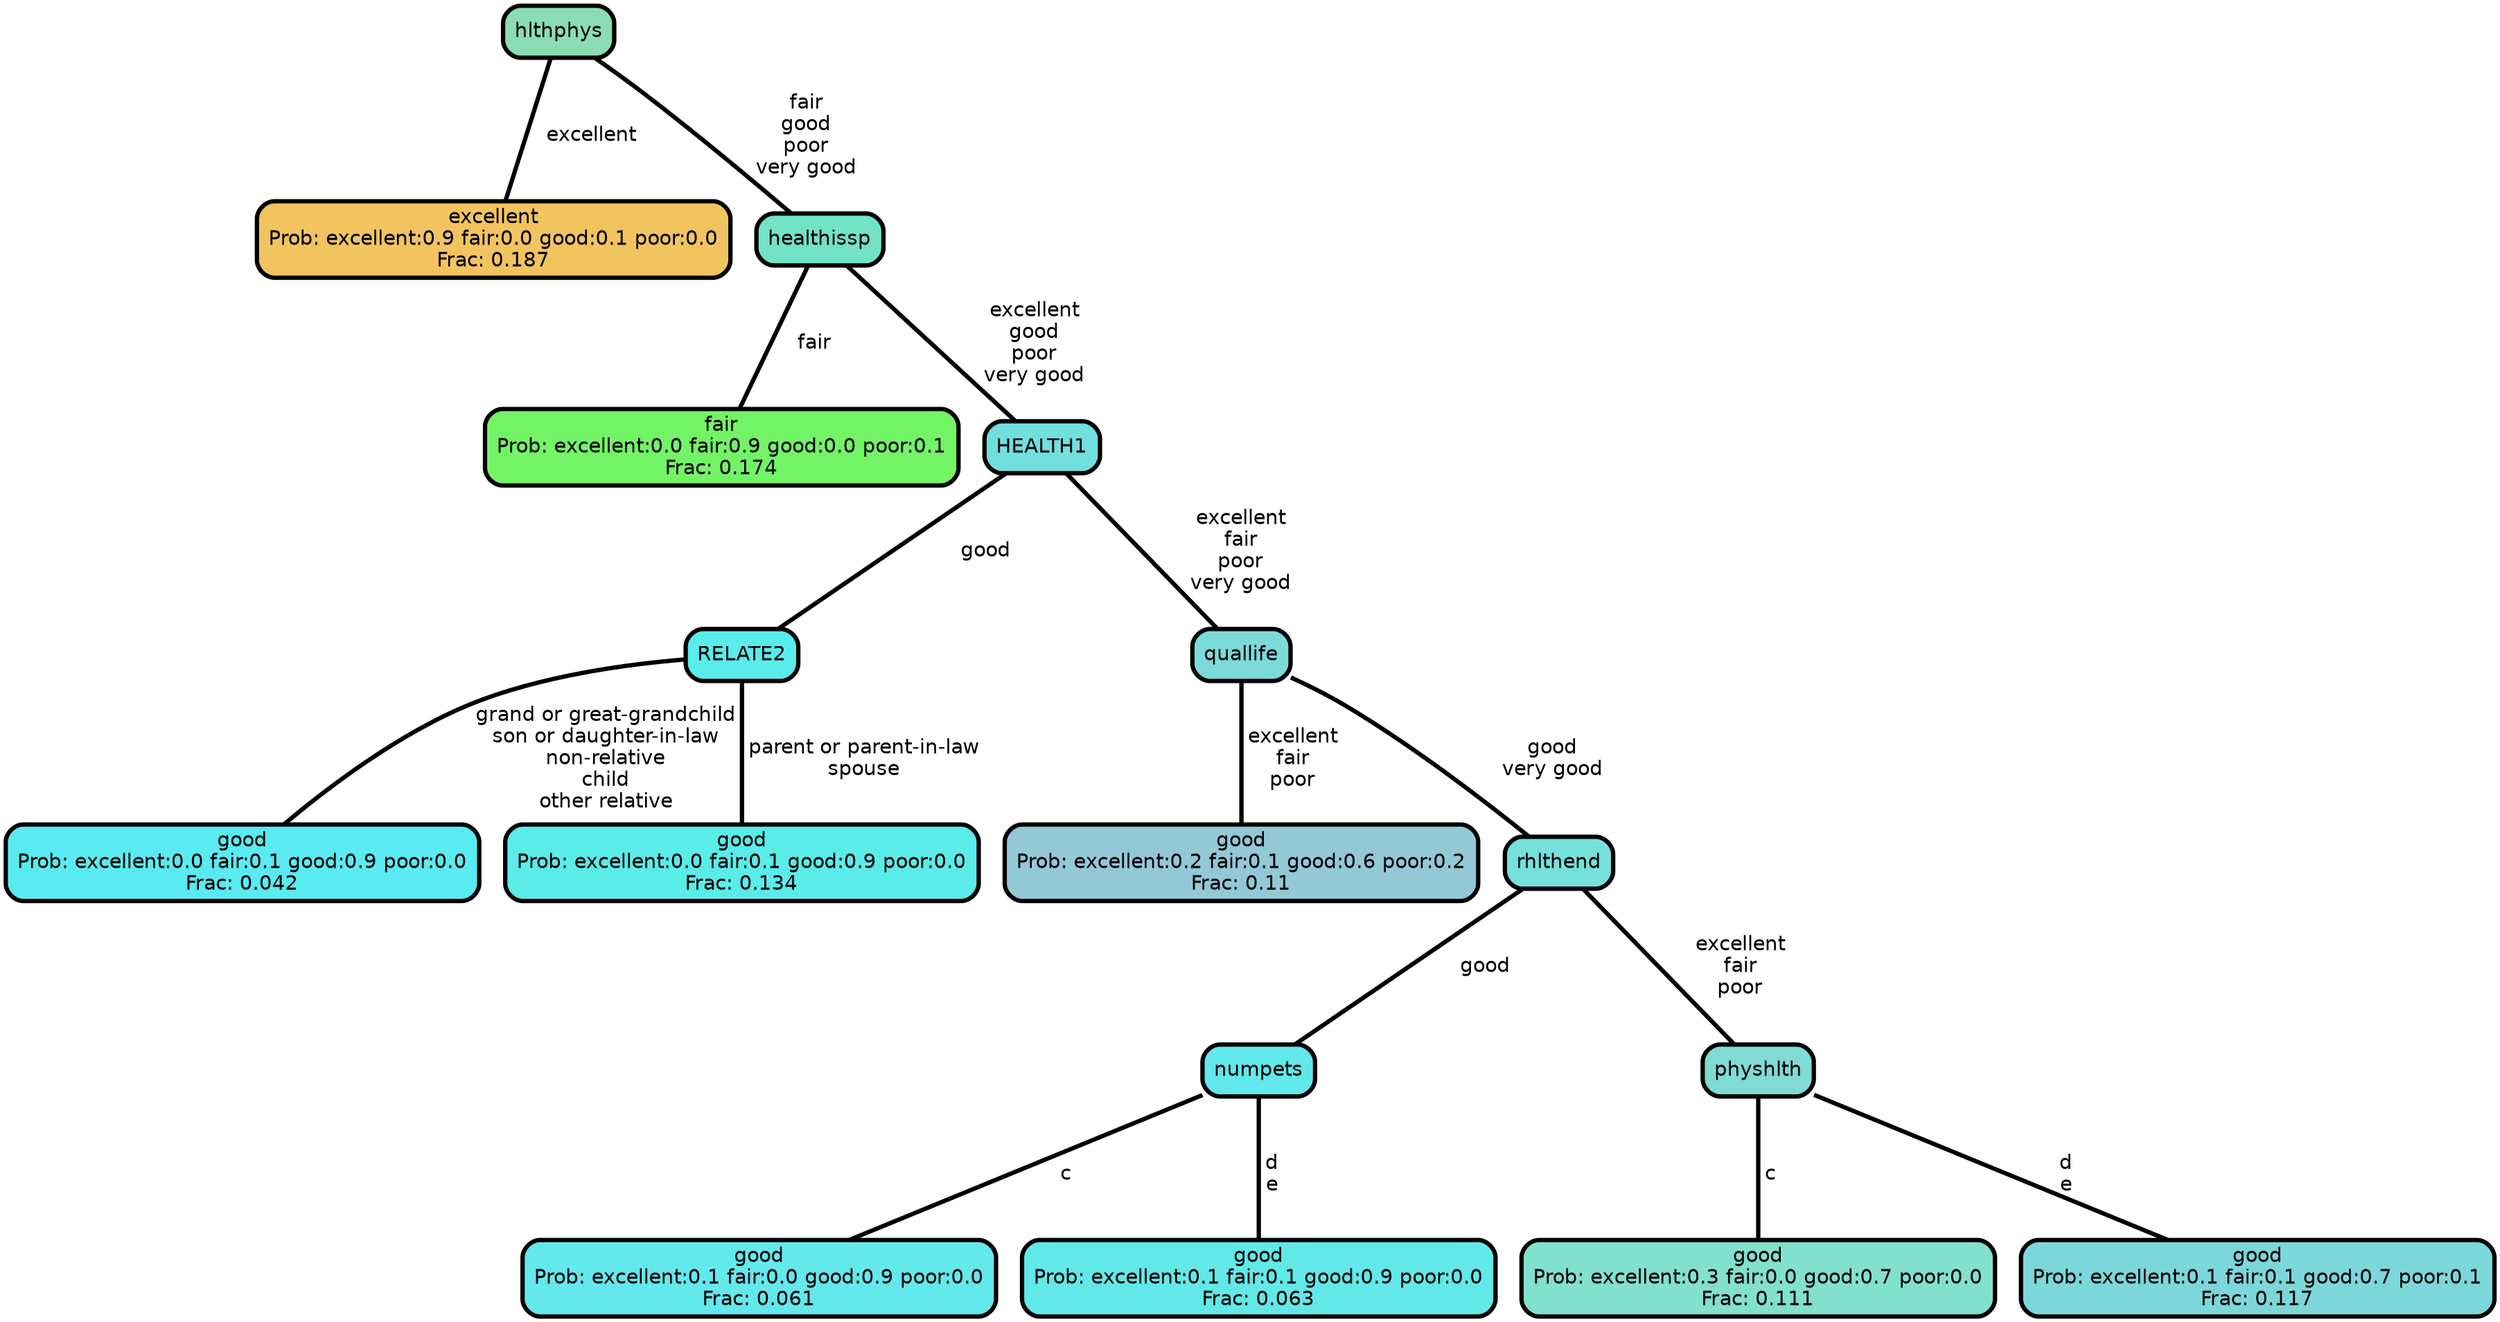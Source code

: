 graph Tree {
node [shape=box, style="filled, rounded",color="black",penwidth="3",fontcolor="black",                 fontname=helvetica] ;
graph [ranksep="0 equally", splines=straight,                 bgcolor=transparent, dpi=200] ;
edge [fontname=helvetica, color=black] ;
0 [label="excellent
Prob: excellent:0.9 fair:0.0 good:0.1 poor:0.0
Frac: 0.187", fillcolor="#f2c45f"] ;
1 [label="hlthphys", fillcolor="#8addb2"] ;
2 [label="fair
Prob: excellent:0.0 fair:0.9 good:0.0 poor:0.1
Frac: 0.174", fillcolor="#73f366"] ;
3 [label="healthissp", fillcolor="#72e3c5"] ;
4 [label="good
Prob: excellent:0.0 fair:0.1 good:0.9 poor:0.0
Frac: 0.042", fillcolor="#59ebf1"] ;
5 [label="RELATE2", fillcolor="#59eceb"] ;
6 [label="good
Prob: excellent:0.0 fair:0.1 good:0.9 poor:0.0
Frac: 0.134", fillcolor="#59ece9"] ;
7 [label="HEALTH1", fillcolor="#72dfdf"] ;
8 [label="good
Prob: excellent:0.2 fair:0.1 good:0.6 poor:0.2
Frac: 0.11", fillcolor="#93c8d7"] ;
9 [label="quallife", fillcolor="#7cdadb"] ;
10 [label="good
Prob: excellent:0.1 fair:0.0 good:0.9 poor:0.0
Frac: 0.061", fillcolor="#63e8ec"] ;
11 [label="numpets", fillcolor="#62e8ea"] ;
12 [label="good
Prob: excellent:0.1 fair:0.1 good:0.9 poor:0.0
Frac: 0.063", fillcolor="#62e8e8"] ;
13 [label="rhlthend", fillcolor="#75e0dc"] ;
14 [label="good
Prob: excellent:0.3 fair:0.0 good:0.7 poor:0.0
Frac: 0.111", fillcolor="#82e0ce"] ;
15 [label="physhlth", fillcolor="#7fdbd4"] ;
16 [label="good
Prob: excellent:0.1 fair:0.1 good:0.7 poor:0.1
Frac: 0.117", fillcolor="#7cd7db"] ;
1 -- 0 [label=" excellent",penwidth=3] ;
1 -- 3 [label=" fair\n good\n poor\n very good",penwidth=3] ;
3 -- 2 [label=" fair",penwidth=3] ;
3 -- 7 [label=" excellent\n good\n poor\n very good",penwidth=3] ;
5 -- 4 [label=" grand or great-grandchild\n son or daughter-in-law\n non-relative\n child\n other relative",penwidth=3] ;
5 -- 6 [label=" parent or parent-in-law\n spouse",penwidth=3] ;
7 -- 5 [label=" good",penwidth=3] ;
7 -- 9 [label=" excellent\n fair\n poor\n very good",penwidth=3] ;
9 -- 8 [label=" excellent\n fair\n poor",penwidth=3] ;
9 -- 13 [label=" good\n very good",penwidth=3] ;
11 -- 10 [label=" c",penwidth=3] ;
11 -- 12 [label=" d\n e",penwidth=3] ;
13 -- 11 [label=" good",penwidth=3] ;
13 -- 15 [label=" excellent\n fair\n poor",penwidth=3] ;
15 -- 14 [label=" c",penwidth=3] ;
15 -- 16 [label=" d\n e",penwidth=3] ;
{rank = same;}}